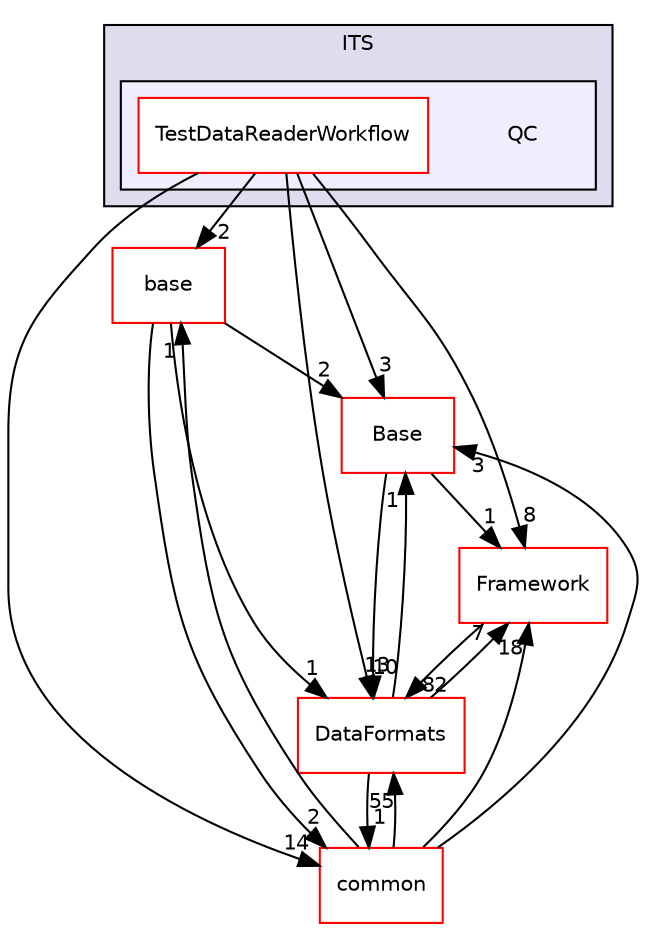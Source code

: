 digraph "/home/travis/build/AliceO2Group/AliceO2/Detectors/ITSMFT/ITS/QC" {
  bgcolor=transparent;
  compound=true
  node [ fontsize="10", fontname="Helvetica"];
  edge [ labelfontsize="10", labelfontname="Helvetica"];
  subgraph clusterdir_871aad07cbf94d6cd423c3d8d5bdf4e9 {
    graph [ bgcolor="#ddddee", pencolor="black", label="ITS" fontname="Helvetica", fontsize="10", URL="dir_871aad07cbf94d6cd423c3d8d5bdf4e9.html"]
  subgraph clusterdir_d5c056ffd2116a6a505b3721535123f4 {
    graph [ bgcolor="#eeeeff", pencolor="black", label="" URL="dir_d5c056ffd2116a6a505b3721535123f4.html"];
    dir_d5c056ffd2116a6a505b3721535123f4 [shape=plaintext label="QC"];
    dir_d1f145d255769e420d34c87805445e7e [shape=box label="TestDataReaderWorkflow" color="red" fillcolor="white" style="filled" URL="dir_d1f145d255769e420d34c87805445e7e.html"];
  }
  }
  dir_eedff867f3c4e67d20b227cb6e0f96ab [shape=box label="base" color="red" URL="dir_eedff867f3c4e67d20b227cb6e0f96ab.html"];
  dir_37c90836491b695b472bf98d1be8336b [shape=box label="Base" color="red" URL="dir_37c90836491b695b472bf98d1be8336b.html"];
  dir_85bf31a2e8d306e7598ffcb73f8df6bf [shape=box label="common" color="red" URL="dir_85bf31a2e8d306e7598ffcb73f8df6bf.html"];
  dir_bcbb2cf9a3d3d83e5515c82071a07177 [shape=box label="Framework" color="red" URL="dir_bcbb2cf9a3d3d83e5515c82071a07177.html"];
  dir_2171f7ec022c5423887b07c69b2f5b48 [shape=box label="DataFormats" color="red" URL="dir_2171f7ec022c5423887b07c69b2f5b48.html"];
  dir_d1f145d255769e420d34c87805445e7e->dir_eedff867f3c4e67d20b227cb6e0f96ab [headlabel="2", labeldistance=1.5 headhref="dir_000473_000462.html"];
  dir_d1f145d255769e420d34c87805445e7e->dir_37c90836491b695b472bf98d1be8336b [headlabel="3", labeldistance=1.5 headhref="dir_000473_000276.html"];
  dir_d1f145d255769e420d34c87805445e7e->dir_85bf31a2e8d306e7598ffcb73f8df6bf [headlabel="14", labeldistance=1.5 headhref="dir_000473_000061.html"];
  dir_d1f145d255769e420d34c87805445e7e->dir_bcbb2cf9a3d3d83e5515c82071a07177 [headlabel="8", labeldistance=1.5 headhref="dir_000473_000013.html"];
  dir_d1f145d255769e420d34c87805445e7e->dir_2171f7ec022c5423887b07c69b2f5b48 [headlabel="13", labeldistance=1.5 headhref="dir_000473_000076.html"];
  dir_eedff867f3c4e67d20b227cb6e0f96ab->dir_37c90836491b695b472bf98d1be8336b [headlabel="2", labeldistance=1.5 headhref="dir_000462_000276.html"];
  dir_eedff867f3c4e67d20b227cb6e0f96ab->dir_85bf31a2e8d306e7598ffcb73f8df6bf [headlabel="2", labeldistance=1.5 headhref="dir_000462_000061.html"];
  dir_eedff867f3c4e67d20b227cb6e0f96ab->dir_2171f7ec022c5423887b07c69b2f5b48 [headlabel="1", labeldistance=1.5 headhref="dir_000462_000076.html"];
  dir_37c90836491b695b472bf98d1be8336b->dir_bcbb2cf9a3d3d83e5515c82071a07177 [headlabel="1", labeldistance=1.5 headhref="dir_000276_000013.html"];
  dir_37c90836491b695b472bf98d1be8336b->dir_2171f7ec022c5423887b07c69b2f5b48 [headlabel="10", labeldistance=1.5 headhref="dir_000276_000076.html"];
  dir_85bf31a2e8d306e7598ffcb73f8df6bf->dir_eedff867f3c4e67d20b227cb6e0f96ab [headlabel="1", labeldistance=1.5 headhref="dir_000061_000462.html"];
  dir_85bf31a2e8d306e7598ffcb73f8df6bf->dir_37c90836491b695b472bf98d1be8336b [headlabel="3", labeldistance=1.5 headhref="dir_000061_000276.html"];
  dir_85bf31a2e8d306e7598ffcb73f8df6bf->dir_bcbb2cf9a3d3d83e5515c82071a07177 [headlabel="18", labeldistance=1.5 headhref="dir_000061_000013.html"];
  dir_85bf31a2e8d306e7598ffcb73f8df6bf->dir_2171f7ec022c5423887b07c69b2f5b48 [headlabel="55", labeldistance=1.5 headhref="dir_000061_000076.html"];
  dir_bcbb2cf9a3d3d83e5515c82071a07177->dir_2171f7ec022c5423887b07c69b2f5b48 [headlabel="82", labeldistance=1.5 headhref="dir_000013_000076.html"];
  dir_2171f7ec022c5423887b07c69b2f5b48->dir_37c90836491b695b472bf98d1be8336b [headlabel="1", labeldistance=1.5 headhref="dir_000076_000276.html"];
  dir_2171f7ec022c5423887b07c69b2f5b48->dir_85bf31a2e8d306e7598ffcb73f8df6bf [headlabel="1", labeldistance=1.5 headhref="dir_000076_000061.html"];
  dir_2171f7ec022c5423887b07c69b2f5b48->dir_bcbb2cf9a3d3d83e5515c82071a07177 [headlabel="7", labeldistance=1.5 headhref="dir_000076_000013.html"];
}
